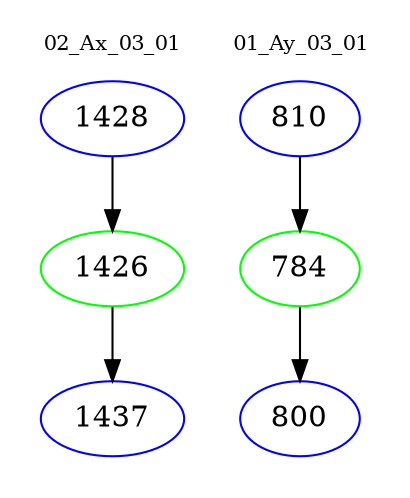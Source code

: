 digraph{
subgraph cluster_0 {
color = white
label = "02_Ax_03_01";
fontsize=10;
T0_1428 [label="1428", color="blue"]
T0_1428 -> T0_1426 [color="black"]
T0_1426 [label="1426", color="green"]
T0_1426 -> T0_1437 [color="black"]
T0_1437 [label="1437", color="blue"]
}
subgraph cluster_1 {
color = white
label = "01_Ay_03_01";
fontsize=10;
T1_810 [label="810", color="blue"]
T1_810 -> T1_784 [color="black"]
T1_784 [label="784", color="green"]
T1_784 -> T1_800 [color="black"]
T1_800 [label="800", color="blue"]
}
}
